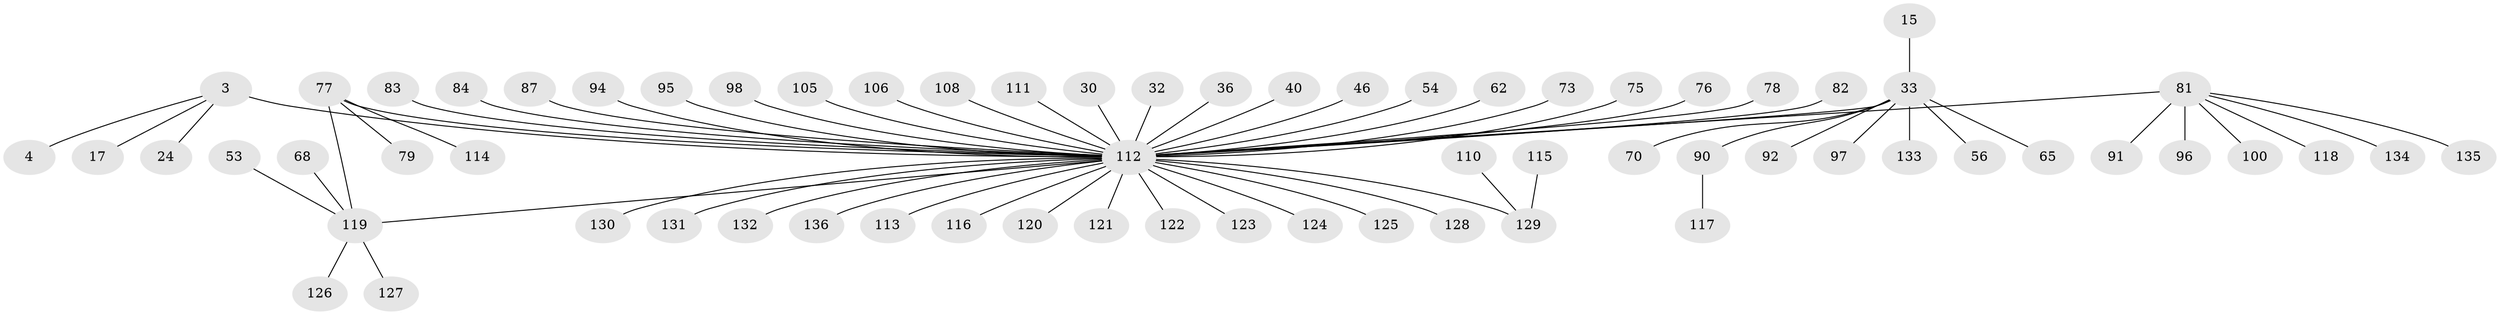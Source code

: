// original degree distribution, {4: 0.04411764705882353, 40: 0.007352941176470588, 1: 0.625, 18: 0.007352941176470588, 11: 0.007352941176470588, 9: 0.014705882352941176, 3: 0.07352941176470588, 6: 0.007352941176470588, 2: 0.19852941176470587, 8: 0.007352941176470588, 10: 0.007352941176470588}
// Generated by graph-tools (version 1.1) at 2025/47/03/09/25 04:47:32]
// undirected, 68 vertices, 68 edges
graph export_dot {
graph [start="1"]
  node [color=gray90,style=filled];
  3 [super="+1"];
  4;
  15;
  17;
  24;
  30;
  32;
  33 [super="+6+25"];
  36;
  40;
  46;
  53;
  54;
  56;
  62;
  65;
  68;
  70;
  73 [super="+52"];
  75;
  76;
  77 [super="+48+63"];
  78;
  79;
  81 [super="+61+16+29+38+57+69+71"];
  82;
  83;
  84 [super="+34"];
  87;
  90 [super="+86"];
  91;
  92;
  94;
  95;
  96;
  97 [super="+67"];
  98 [super="+27"];
  100;
  105;
  106;
  108;
  110;
  111;
  112 [super="+12+74+26+64+2+8+10+14+18+19+21+28"];
  113;
  114 [super="+58"];
  115;
  116 [super="+103"];
  117;
  118 [super="+107"];
  119 [super="+47+7"];
  120;
  121;
  122;
  123;
  124 [super="+45"];
  125 [super="+51"];
  126;
  127 [super="+101"];
  128;
  129 [super="+93+104+109"];
  130;
  131;
  132;
  133;
  134;
  135;
  136 [super="+13"];
  3 -- 17;
  3 -- 24;
  3 -- 4;
  3 -- 112 [weight=3];
  15 -- 33;
  30 -- 112;
  32 -- 112;
  33 -- 56;
  33 -- 70;
  33 -- 133;
  33 -- 90 [weight=2];
  33 -- 92;
  33 -- 65;
  33 -- 112 [weight=4];
  33 -- 97;
  36 -- 112;
  40 -- 112;
  46 -- 112;
  53 -- 119;
  54 -- 112;
  62 -- 112;
  68 -- 119;
  73 -- 112;
  75 -- 112;
  76 -- 112;
  77 -- 79;
  77 -- 112;
  77 -- 119 [weight=3];
  77 -- 114;
  78 -- 112;
  81 -- 100;
  81 -- 135;
  81 -- 96;
  81 -- 134;
  81 -- 91;
  81 -- 112 [weight=3];
  81 -- 118;
  82 -- 112;
  83 -- 112;
  84 -- 112;
  87 -- 112;
  90 -- 117;
  94 -- 112;
  95 -- 112;
  98 -- 112 [weight=2];
  105 -- 112;
  106 -- 112;
  108 -- 112;
  110 -- 129;
  111 -- 112;
  112 -- 130;
  112 -- 131;
  112 -- 121;
  112 -- 123;
  112 -- 125 [weight=2];
  112 -- 128;
  112 -- 132;
  112 -- 136;
  112 -- 113;
  112 -- 119 [weight=2];
  112 -- 120;
  112 -- 122;
  112 -- 124;
  112 -- 116;
  112 -- 129 [weight=2];
  115 -- 129;
  119 -- 126;
  119 -- 127;
}
